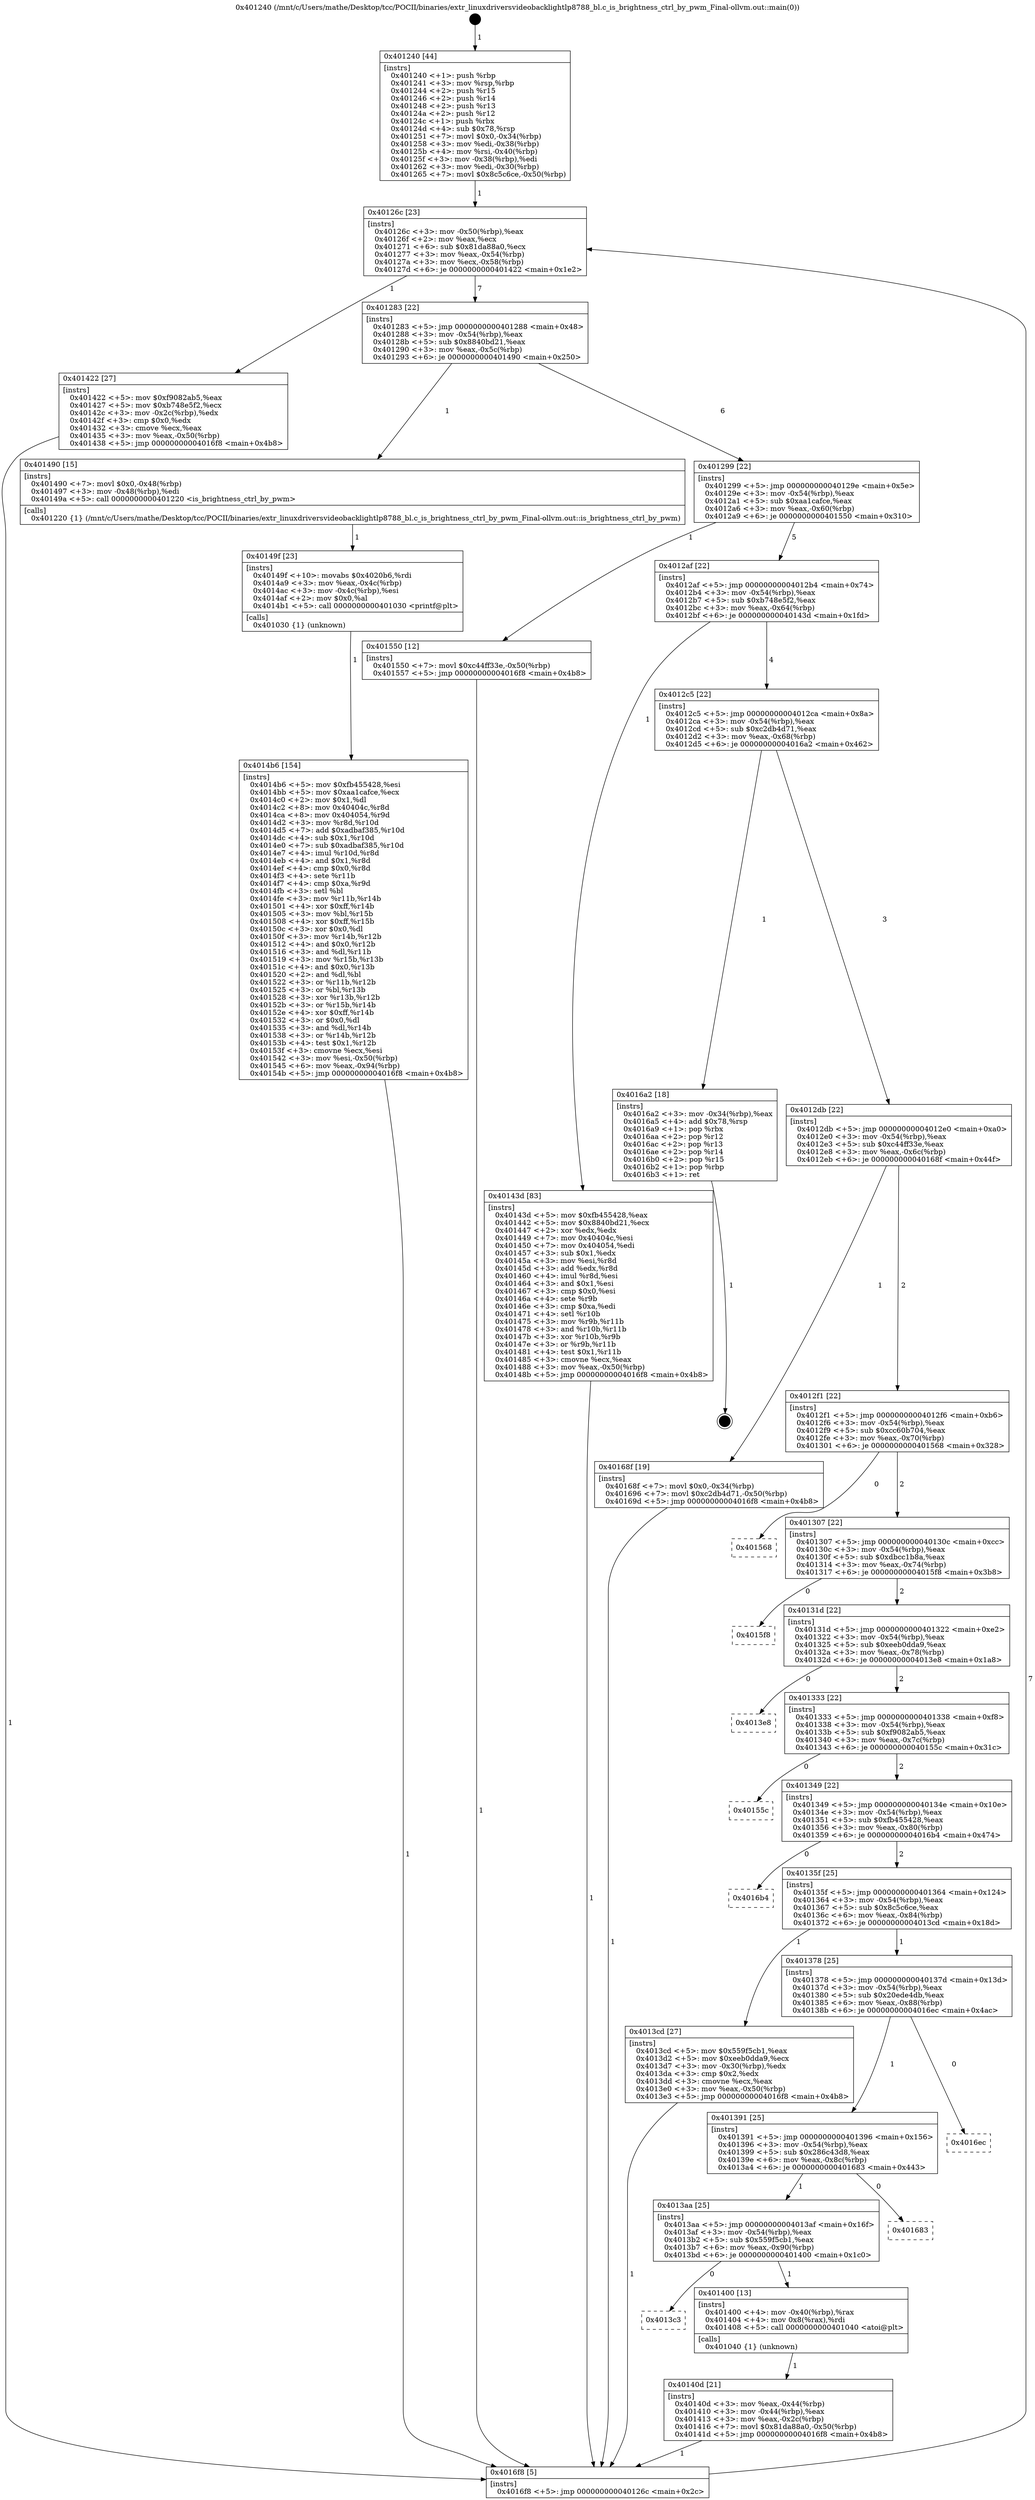 digraph "0x401240" {
  label = "0x401240 (/mnt/c/Users/mathe/Desktop/tcc/POCII/binaries/extr_linuxdriversvideobacklightlp8788_bl.c_is_brightness_ctrl_by_pwm_Final-ollvm.out::main(0))"
  labelloc = "t"
  node[shape=record]

  Entry [label="",width=0.3,height=0.3,shape=circle,fillcolor=black,style=filled]
  "0x40126c" [label="{
     0x40126c [23]\l
     | [instrs]\l
     &nbsp;&nbsp;0x40126c \<+3\>: mov -0x50(%rbp),%eax\l
     &nbsp;&nbsp;0x40126f \<+2\>: mov %eax,%ecx\l
     &nbsp;&nbsp;0x401271 \<+6\>: sub $0x81da88a0,%ecx\l
     &nbsp;&nbsp;0x401277 \<+3\>: mov %eax,-0x54(%rbp)\l
     &nbsp;&nbsp;0x40127a \<+3\>: mov %ecx,-0x58(%rbp)\l
     &nbsp;&nbsp;0x40127d \<+6\>: je 0000000000401422 \<main+0x1e2\>\l
  }"]
  "0x401422" [label="{
     0x401422 [27]\l
     | [instrs]\l
     &nbsp;&nbsp;0x401422 \<+5\>: mov $0xf9082ab5,%eax\l
     &nbsp;&nbsp;0x401427 \<+5\>: mov $0xb748e5f2,%ecx\l
     &nbsp;&nbsp;0x40142c \<+3\>: mov -0x2c(%rbp),%edx\l
     &nbsp;&nbsp;0x40142f \<+3\>: cmp $0x0,%edx\l
     &nbsp;&nbsp;0x401432 \<+3\>: cmove %ecx,%eax\l
     &nbsp;&nbsp;0x401435 \<+3\>: mov %eax,-0x50(%rbp)\l
     &nbsp;&nbsp;0x401438 \<+5\>: jmp 00000000004016f8 \<main+0x4b8\>\l
  }"]
  "0x401283" [label="{
     0x401283 [22]\l
     | [instrs]\l
     &nbsp;&nbsp;0x401283 \<+5\>: jmp 0000000000401288 \<main+0x48\>\l
     &nbsp;&nbsp;0x401288 \<+3\>: mov -0x54(%rbp),%eax\l
     &nbsp;&nbsp;0x40128b \<+5\>: sub $0x8840bd21,%eax\l
     &nbsp;&nbsp;0x401290 \<+3\>: mov %eax,-0x5c(%rbp)\l
     &nbsp;&nbsp;0x401293 \<+6\>: je 0000000000401490 \<main+0x250\>\l
  }"]
  Exit [label="",width=0.3,height=0.3,shape=circle,fillcolor=black,style=filled,peripheries=2]
  "0x401490" [label="{
     0x401490 [15]\l
     | [instrs]\l
     &nbsp;&nbsp;0x401490 \<+7\>: movl $0x0,-0x48(%rbp)\l
     &nbsp;&nbsp;0x401497 \<+3\>: mov -0x48(%rbp),%edi\l
     &nbsp;&nbsp;0x40149a \<+5\>: call 0000000000401220 \<is_brightness_ctrl_by_pwm\>\l
     | [calls]\l
     &nbsp;&nbsp;0x401220 \{1\} (/mnt/c/Users/mathe/Desktop/tcc/POCII/binaries/extr_linuxdriversvideobacklightlp8788_bl.c_is_brightness_ctrl_by_pwm_Final-ollvm.out::is_brightness_ctrl_by_pwm)\l
  }"]
  "0x401299" [label="{
     0x401299 [22]\l
     | [instrs]\l
     &nbsp;&nbsp;0x401299 \<+5\>: jmp 000000000040129e \<main+0x5e\>\l
     &nbsp;&nbsp;0x40129e \<+3\>: mov -0x54(%rbp),%eax\l
     &nbsp;&nbsp;0x4012a1 \<+5\>: sub $0xaa1cafce,%eax\l
     &nbsp;&nbsp;0x4012a6 \<+3\>: mov %eax,-0x60(%rbp)\l
     &nbsp;&nbsp;0x4012a9 \<+6\>: je 0000000000401550 \<main+0x310\>\l
  }"]
  "0x4014b6" [label="{
     0x4014b6 [154]\l
     | [instrs]\l
     &nbsp;&nbsp;0x4014b6 \<+5\>: mov $0xfb455428,%esi\l
     &nbsp;&nbsp;0x4014bb \<+5\>: mov $0xaa1cafce,%ecx\l
     &nbsp;&nbsp;0x4014c0 \<+2\>: mov $0x1,%dl\l
     &nbsp;&nbsp;0x4014c2 \<+8\>: mov 0x40404c,%r8d\l
     &nbsp;&nbsp;0x4014ca \<+8\>: mov 0x404054,%r9d\l
     &nbsp;&nbsp;0x4014d2 \<+3\>: mov %r8d,%r10d\l
     &nbsp;&nbsp;0x4014d5 \<+7\>: add $0xadbaf385,%r10d\l
     &nbsp;&nbsp;0x4014dc \<+4\>: sub $0x1,%r10d\l
     &nbsp;&nbsp;0x4014e0 \<+7\>: sub $0xadbaf385,%r10d\l
     &nbsp;&nbsp;0x4014e7 \<+4\>: imul %r10d,%r8d\l
     &nbsp;&nbsp;0x4014eb \<+4\>: and $0x1,%r8d\l
     &nbsp;&nbsp;0x4014ef \<+4\>: cmp $0x0,%r8d\l
     &nbsp;&nbsp;0x4014f3 \<+4\>: sete %r11b\l
     &nbsp;&nbsp;0x4014f7 \<+4\>: cmp $0xa,%r9d\l
     &nbsp;&nbsp;0x4014fb \<+3\>: setl %bl\l
     &nbsp;&nbsp;0x4014fe \<+3\>: mov %r11b,%r14b\l
     &nbsp;&nbsp;0x401501 \<+4\>: xor $0xff,%r14b\l
     &nbsp;&nbsp;0x401505 \<+3\>: mov %bl,%r15b\l
     &nbsp;&nbsp;0x401508 \<+4\>: xor $0xff,%r15b\l
     &nbsp;&nbsp;0x40150c \<+3\>: xor $0x0,%dl\l
     &nbsp;&nbsp;0x40150f \<+3\>: mov %r14b,%r12b\l
     &nbsp;&nbsp;0x401512 \<+4\>: and $0x0,%r12b\l
     &nbsp;&nbsp;0x401516 \<+3\>: and %dl,%r11b\l
     &nbsp;&nbsp;0x401519 \<+3\>: mov %r15b,%r13b\l
     &nbsp;&nbsp;0x40151c \<+4\>: and $0x0,%r13b\l
     &nbsp;&nbsp;0x401520 \<+2\>: and %dl,%bl\l
     &nbsp;&nbsp;0x401522 \<+3\>: or %r11b,%r12b\l
     &nbsp;&nbsp;0x401525 \<+3\>: or %bl,%r13b\l
     &nbsp;&nbsp;0x401528 \<+3\>: xor %r13b,%r12b\l
     &nbsp;&nbsp;0x40152b \<+3\>: or %r15b,%r14b\l
     &nbsp;&nbsp;0x40152e \<+4\>: xor $0xff,%r14b\l
     &nbsp;&nbsp;0x401532 \<+3\>: or $0x0,%dl\l
     &nbsp;&nbsp;0x401535 \<+3\>: and %dl,%r14b\l
     &nbsp;&nbsp;0x401538 \<+3\>: or %r14b,%r12b\l
     &nbsp;&nbsp;0x40153b \<+4\>: test $0x1,%r12b\l
     &nbsp;&nbsp;0x40153f \<+3\>: cmovne %ecx,%esi\l
     &nbsp;&nbsp;0x401542 \<+3\>: mov %esi,-0x50(%rbp)\l
     &nbsp;&nbsp;0x401545 \<+6\>: mov %eax,-0x94(%rbp)\l
     &nbsp;&nbsp;0x40154b \<+5\>: jmp 00000000004016f8 \<main+0x4b8\>\l
  }"]
  "0x401550" [label="{
     0x401550 [12]\l
     | [instrs]\l
     &nbsp;&nbsp;0x401550 \<+7\>: movl $0xc44ff33e,-0x50(%rbp)\l
     &nbsp;&nbsp;0x401557 \<+5\>: jmp 00000000004016f8 \<main+0x4b8\>\l
  }"]
  "0x4012af" [label="{
     0x4012af [22]\l
     | [instrs]\l
     &nbsp;&nbsp;0x4012af \<+5\>: jmp 00000000004012b4 \<main+0x74\>\l
     &nbsp;&nbsp;0x4012b4 \<+3\>: mov -0x54(%rbp),%eax\l
     &nbsp;&nbsp;0x4012b7 \<+5\>: sub $0xb748e5f2,%eax\l
     &nbsp;&nbsp;0x4012bc \<+3\>: mov %eax,-0x64(%rbp)\l
     &nbsp;&nbsp;0x4012bf \<+6\>: je 000000000040143d \<main+0x1fd\>\l
  }"]
  "0x40149f" [label="{
     0x40149f [23]\l
     | [instrs]\l
     &nbsp;&nbsp;0x40149f \<+10\>: movabs $0x4020b6,%rdi\l
     &nbsp;&nbsp;0x4014a9 \<+3\>: mov %eax,-0x4c(%rbp)\l
     &nbsp;&nbsp;0x4014ac \<+3\>: mov -0x4c(%rbp),%esi\l
     &nbsp;&nbsp;0x4014af \<+2\>: mov $0x0,%al\l
     &nbsp;&nbsp;0x4014b1 \<+5\>: call 0000000000401030 \<printf@plt\>\l
     | [calls]\l
     &nbsp;&nbsp;0x401030 \{1\} (unknown)\l
  }"]
  "0x40143d" [label="{
     0x40143d [83]\l
     | [instrs]\l
     &nbsp;&nbsp;0x40143d \<+5\>: mov $0xfb455428,%eax\l
     &nbsp;&nbsp;0x401442 \<+5\>: mov $0x8840bd21,%ecx\l
     &nbsp;&nbsp;0x401447 \<+2\>: xor %edx,%edx\l
     &nbsp;&nbsp;0x401449 \<+7\>: mov 0x40404c,%esi\l
     &nbsp;&nbsp;0x401450 \<+7\>: mov 0x404054,%edi\l
     &nbsp;&nbsp;0x401457 \<+3\>: sub $0x1,%edx\l
     &nbsp;&nbsp;0x40145a \<+3\>: mov %esi,%r8d\l
     &nbsp;&nbsp;0x40145d \<+3\>: add %edx,%r8d\l
     &nbsp;&nbsp;0x401460 \<+4\>: imul %r8d,%esi\l
     &nbsp;&nbsp;0x401464 \<+3\>: and $0x1,%esi\l
     &nbsp;&nbsp;0x401467 \<+3\>: cmp $0x0,%esi\l
     &nbsp;&nbsp;0x40146a \<+4\>: sete %r9b\l
     &nbsp;&nbsp;0x40146e \<+3\>: cmp $0xa,%edi\l
     &nbsp;&nbsp;0x401471 \<+4\>: setl %r10b\l
     &nbsp;&nbsp;0x401475 \<+3\>: mov %r9b,%r11b\l
     &nbsp;&nbsp;0x401478 \<+3\>: and %r10b,%r11b\l
     &nbsp;&nbsp;0x40147b \<+3\>: xor %r10b,%r9b\l
     &nbsp;&nbsp;0x40147e \<+3\>: or %r9b,%r11b\l
     &nbsp;&nbsp;0x401481 \<+4\>: test $0x1,%r11b\l
     &nbsp;&nbsp;0x401485 \<+3\>: cmovne %ecx,%eax\l
     &nbsp;&nbsp;0x401488 \<+3\>: mov %eax,-0x50(%rbp)\l
     &nbsp;&nbsp;0x40148b \<+5\>: jmp 00000000004016f8 \<main+0x4b8\>\l
  }"]
  "0x4012c5" [label="{
     0x4012c5 [22]\l
     | [instrs]\l
     &nbsp;&nbsp;0x4012c5 \<+5\>: jmp 00000000004012ca \<main+0x8a\>\l
     &nbsp;&nbsp;0x4012ca \<+3\>: mov -0x54(%rbp),%eax\l
     &nbsp;&nbsp;0x4012cd \<+5\>: sub $0xc2db4d71,%eax\l
     &nbsp;&nbsp;0x4012d2 \<+3\>: mov %eax,-0x68(%rbp)\l
     &nbsp;&nbsp;0x4012d5 \<+6\>: je 00000000004016a2 \<main+0x462\>\l
  }"]
  "0x40140d" [label="{
     0x40140d [21]\l
     | [instrs]\l
     &nbsp;&nbsp;0x40140d \<+3\>: mov %eax,-0x44(%rbp)\l
     &nbsp;&nbsp;0x401410 \<+3\>: mov -0x44(%rbp),%eax\l
     &nbsp;&nbsp;0x401413 \<+3\>: mov %eax,-0x2c(%rbp)\l
     &nbsp;&nbsp;0x401416 \<+7\>: movl $0x81da88a0,-0x50(%rbp)\l
     &nbsp;&nbsp;0x40141d \<+5\>: jmp 00000000004016f8 \<main+0x4b8\>\l
  }"]
  "0x4016a2" [label="{
     0x4016a2 [18]\l
     | [instrs]\l
     &nbsp;&nbsp;0x4016a2 \<+3\>: mov -0x34(%rbp),%eax\l
     &nbsp;&nbsp;0x4016a5 \<+4\>: add $0x78,%rsp\l
     &nbsp;&nbsp;0x4016a9 \<+1\>: pop %rbx\l
     &nbsp;&nbsp;0x4016aa \<+2\>: pop %r12\l
     &nbsp;&nbsp;0x4016ac \<+2\>: pop %r13\l
     &nbsp;&nbsp;0x4016ae \<+2\>: pop %r14\l
     &nbsp;&nbsp;0x4016b0 \<+2\>: pop %r15\l
     &nbsp;&nbsp;0x4016b2 \<+1\>: pop %rbp\l
     &nbsp;&nbsp;0x4016b3 \<+1\>: ret\l
  }"]
  "0x4012db" [label="{
     0x4012db [22]\l
     | [instrs]\l
     &nbsp;&nbsp;0x4012db \<+5\>: jmp 00000000004012e0 \<main+0xa0\>\l
     &nbsp;&nbsp;0x4012e0 \<+3\>: mov -0x54(%rbp),%eax\l
     &nbsp;&nbsp;0x4012e3 \<+5\>: sub $0xc44ff33e,%eax\l
     &nbsp;&nbsp;0x4012e8 \<+3\>: mov %eax,-0x6c(%rbp)\l
     &nbsp;&nbsp;0x4012eb \<+6\>: je 000000000040168f \<main+0x44f\>\l
  }"]
  "0x4013c3" [label="{
     0x4013c3\l
  }", style=dashed]
  "0x40168f" [label="{
     0x40168f [19]\l
     | [instrs]\l
     &nbsp;&nbsp;0x40168f \<+7\>: movl $0x0,-0x34(%rbp)\l
     &nbsp;&nbsp;0x401696 \<+7\>: movl $0xc2db4d71,-0x50(%rbp)\l
     &nbsp;&nbsp;0x40169d \<+5\>: jmp 00000000004016f8 \<main+0x4b8\>\l
  }"]
  "0x4012f1" [label="{
     0x4012f1 [22]\l
     | [instrs]\l
     &nbsp;&nbsp;0x4012f1 \<+5\>: jmp 00000000004012f6 \<main+0xb6\>\l
     &nbsp;&nbsp;0x4012f6 \<+3\>: mov -0x54(%rbp),%eax\l
     &nbsp;&nbsp;0x4012f9 \<+5\>: sub $0xcc60b704,%eax\l
     &nbsp;&nbsp;0x4012fe \<+3\>: mov %eax,-0x70(%rbp)\l
     &nbsp;&nbsp;0x401301 \<+6\>: je 0000000000401568 \<main+0x328\>\l
  }"]
  "0x401400" [label="{
     0x401400 [13]\l
     | [instrs]\l
     &nbsp;&nbsp;0x401400 \<+4\>: mov -0x40(%rbp),%rax\l
     &nbsp;&nbsp;0x401404 \<+4\>: mov 0x8(%rax),%rdi\l
     &nbsp;&nbsp;0x401408 \<+5\>: call 0000000000401040 \<atoi@plt\>\l
     | [calls]\l
     &nbsp;&nbsp;0x401040 \{1\} (unknown)\l
  }"]
  "0x401568" [label="{
     0x401568\l
  }", style=dashed]
  "0x401307" [label="{
     0x401307 [22]\l
     | [instrs]\l
     &nbsp;&nbsp;0x401307 \<+5\>: jmp 000000000040130c \<main+0xcc\>\l
     &nbsp;&nbsp;0x40130c \<+3\>: mov -0x54(%rbp),%eax\l
     &nbsp;&nbsp;0x40130f \<+5\>: sub $0xdbcc1b8a,%eax\l
     &nbsp;&nbsp;0x401314 \<+3\>: mov %eax,-0x74(%rbp)\l
     &nbsp;&nbsp;0x401317 \<+6\>: je 00000000004015f8 \<main+0x3b8\>\l
  }"]
  "0x4013aa" [label="{
     0x4013aa [25]\l
     | [instrs]\l
     &nbsp;&nbsp;0x4013aa \<+5\>: jmp 00000000004013af \<main+0x16f\>\l
     &nbsp;&nbsp;0x4013af \<+3\>: mov -0x54(%rbp),%eax\l
     &nbsp;&nbsp;0x4013b2 \<+5\>: sub $0x559f5cb1,%eax\l
     &nbsp;&nbsp;0x4013b7 \<+6\>: mov %eax,-0x90(%rbp)\l
     &nbsp;&nbsp;0x4013bd \<+6\>: je 0000000000401400 \<main+0x1c0\>\l
  }"]
  "0x4015f8" [label="{
     0x4015f8\l
  }", style=dashed]
  "0x40131d" [label="{
     0x40131d [22]\l
     | [instrs]\l
     &nbsp;&nbsp;0x40131d \<+5\>: jmp 0000000000401322 \<main+0xe2\>\l
     &nbsp;&nbsp;0x401322 \<+3\>: mov -0x54(%rbp),%eax\l
     &nbsp;&nbsp;0x401325 \<+5\>: sub $0xeeb0dda9,%eax\l
     &nbsp;&nbsp;0x40132a \<+3\>: mov %eax,-0x78(%rbp)\l
     &nbsp;&nbsp;0x40132d \<+6\>: je 00000000004013e8 \<main+0x1a8\>\l
  }"]
  "0x401683" [label="{
     0x401683\l
  }", style=dashed]
  "0x4013e8" [label="{
     0x4013e8\l
  }", style=dashed]
  "0x401333" [label="{
     0x401333 [22]\l
     | [instrs]\l
     &nbsp;&nbsp;0x401333 \<+5\>: jmp 0000000000401338 \<main+0xf8\>\l
     &nbsp;&nbsp;0x401338 \<+3\>: mov -0x54(%rbp),%eax\l
     &nbsp;&nbsp;0x40133b \<+5\>: sub $0xf9082ab5,%eax\l
     &nbsp;&nbsp;0x401340 \<+3\>: mov %eax,-0x7c(%rbp)\l
     &nbsp;&nbsp;0x401343 \<+6\>: je 000000000040155c \<main+0x31c\>\l
  }"]
  "0x401391" [label="{
     0x401391 [25]\l
     | [instrs]\l
     &nbsp;&nbsp;0x401391 \<+5\>: jmp 0000000000401396 \<main+0x156\>\l
     &nbsp;&nbsp;0x401396 \<+3\>: mov -0x54(%rbp),%eax\l
     &nbsp;&nbsp;0x401399 \<+5\>: sub $0x286c43d8,%eax\l
     &nbsp;&nbsp;0x40139e \<+6\>: mov %eax,-0x8c(%rbp)\l
     &nbsp;&nbsp;0x4013a4 \<+6\>: je 0000000000401683 \<main+0x443\>\l
  }"]
  "0x40155c" [label="{
     0x40155c\l
  }", style=dashed]
  "0x401349" [label="{
     0x401349 [22]\l
     | [instrs]\l
     &nbsp;&nbsp;0x401349 \<+5\>: jmp 000000000040134e \<main+0x10e\>\l
     &nbsp;&nbsp;0x40134e \<+3\>: mov -0x54(%rbp),%eax\l
     &nbsp;&nbsp;0x401351 \<+5\>: sub $0xfb455428,%eax\l
     &nbsp;&nbsp;0x401356 \<+3\>: mov %eax,-0x80(%rbp)\l
     &nbsp;&nbsp;0x401359 \<+6\>: je 00000000004016b4 \<main+0x474\>\l
  }"]
  "0x4016ec" [label="{
     0x4016ec\l
  }", style=dashed]
  "0x4016b4" [label="{
     0x4016b4\l
  }", style=dashed]
  "0x40135f" [label="{
     0x40135f [25]\l
     | [instrs]\l
     &nbsp;&nbsp;0x40135f \<+5\>: jmp 0000000000401364 \<main+0x124\>\l
     &nbsp;&nbsp;0x401364 \<+3\>: mov -0x54(%rbp),%eax\l
     &nbsp;&nbsp;0x401367 \<+5\>: sub $0x8c5c6ce,%eax\l
     &nbsp;&nbsp;0x40136c \<+6\>: mov %eax,-0x84(%rbp)\l
     &nbsp;&nbsp;0x401372 \<+6\>: je 00000000004013cd \<main+0x18d\>\l
  }"]
  "0x401240" [label="{
     0x401240 [44]\l
     | [instrs]\l
     &nbsp;&nbsp;0x401240 \<+1\>: push %rbp\l
     &nbsp;&nbsp;0x401241 \<+3\>: mov %rsp,%rbp\l
     &nbsp;&nbsp;0x401244 \<+2\>: push %r15\l
     &nbsp;&nbsp;0x401246 \<+2\>: push %r14\l
     &nbsp;&nbsp;0x401248 \<+2\>: push %r13\l
     &nbsp;&nbsp;0x40124a \<+2\>: push %r12\l
     &nbsp;&nbsp;0x40124c \<+1\>: push %rbx\l
     &nbsp;&nbsp;0x40124d \<+4\>: sub $0x78,%rsp\l
     &nbsp;&nbsp;0x401251 \<+7\>: movl $0x0,-0x34(%rbp)\l
     &nbsp;&nbsp;0x401258 \<+3\>: mov %edi,-0x38(%rbp)\l
     &nbsp;&nbsp;0x40125b \<+4\>: mov %rsi,-0x40(%rbp)\l
     &nbsp;&nbsp;0x40125f \<+3\>: mov -0x38(%rbp),%edi\l
     &nbsp;&nbsp;0x401262 \<+3\>: mov %edi,-0x30(%rbp)\l
     &nbsp;&nbsp;0x401265 \<+7\>: movl $0x8c5c6ce,-0x50(%rbp)\l
  }"]
  "0x4013cd" [label="{
     0x4013cd [27]\l
     | [instrs]\l
     &nbsp;&nbsp;0x4013cd \<+5\>: mov $0x559f5cb1,%eax\l
     &nbsp;&nbsp;0x4013d2 \<+5\>: mov $0xeeb0dda9,%ecx\l
     &nbsp;&nbsp;0x4013d7 \<+3\>: mov -0x30(%rbp),%edx\l
     &nbsp;&nbsp;0x4013da \<+3\>: cmp $0x2,%edx\l
     &nbsp;&nbsp;0x4013dd \<+3\>: cmovne %ecx,%eax\l
     &nbsp;&nbsp;0x4013e0 \<+3\>: mov %eax,-0x50(%rbp)\l
     &nbsp;&nbsp;0x4013e3 \<+5\>: jmp 00000000004016f8 \<main+0x4b8\>\l
  }"]
  "0x401378" [label="{
     0x401378 [25]\l
     | [instrs]\l
     &nbsp;&nbsp;0x401378 \<+5\>: jmp 000000000040137d \<main+0x13d\>\l
     &nbsp;&nbsp;0x40137d \<+3\>: mov -0x54(%rbp),%eax\l
     &nbsp;&nbsp;0x401380 \<+5\>: sub $0x20ede4db,%eax\l
     &nbsp;&nbsp;0x401385 \<+6\>: mov %eax,-0x88(%rbp)\l
     &nbsp;&nbsp;0x40138b \<+6\>: je 00000000004016ec \<main+0x4ac\>\l
  }"]
  "0x4016f8" [label="{
     0x4016f8 [5]\l
     | [instrs]\l
     &nbsp;&nbsp;0x4016f8 \<+5\>: jmp 000000000040126c \<main+0x2c\>\l
  }"]
  Entry -> "0x401240" [label=" 1"]
  "0x40126c" -> "0x401422" [label=" 1"]
  "0x40126c" -> "0x401283" [label=" 7"]
  "0x4016a2" -> Exit [label=" 1"]
  "0x401283" -> "0x401490" [label=" 1"]
  "0x401283" -> "0x401299" [label=" 6"]
  "0x40168f" -> "0x4016f8" [label=" 1"]
  "0x401299" -> "0x401550" [label=" 1"]
  "0x401299" -> "0x4012af" [label=" 5"]
  "0x401550" -> "0x4016f8" [label=" 1"]
  "0x4012af" -> "0x40143d" [label=" 1"]
  "0x4012af" -> "0x4012c5" [label=" 4"]
  "0x4014b6" -> "0x4016f8" [label=" 1"]
  "0x4012c5" -> "0x4016a2" [label=" 1"]
  "0x4012c5" -> "0x4012db" [label=" 3"]
  "0x40149f" -> "0x4014b6" [label=" 1"]
  "0x4012db" -> "0x40168f" [label=" 1"]
  "0x4012db" -> "0x4012f1" [label=" 2"]
  "0x401490" -> "0x40149f" [label=" 1"]
  "0x4012f1" -> "0x401568" [label=" 0"]
  "0x4012f1" -> "0x401307" [label=" 2"]
  "0x40143d" -> "0x4016f8" [label=" 1"]
  "0x401307" -> "0x4015f8" [label=" 0"]
  "0x401307" -> "0x40131d" [label=" 2"]
  "0x40140d" -> "0x4016f8" [label=" 1"]
  "0x40131d" -> "0x4013e8" [label=" 0"]
  "0x40131d" -> "0x401333" [label=" 2"]
  "0x401400" -> "0x40140d" [label=" 1"]
  "0x401333" -> "0x40155c" [label=" 0"]
  "0x401333" -> "0x401349" [label=" 2"]
  "0x4013aa" -> "0x401400" [label=" 1"]
  "0x401349" -> "0x4016b4" [label=" 0"]
  "0x401349" -> "0x40135f" [label=" 2"]
  "0x401422" -> "0x4016f8" [label=" 1"]
  "0x40135f" -> "0x4013cd" [label=" 1"]
  "0x40135f" -> "0x401378" [label=" 1"]
  "0x4013cd" -> "0x4016f8" [label=" 1"]
  "0x401240" -> "0x40126c" [label=" 1"]
  "0x4016f8" -> "0x40126c" [label=" 7"]
  "0x401391" -> "0x4013aa" [label=" 1"]
  "0x401378" -> "0x4016ec" [label=" 0"]
  "0x401378" -> "0x401391" [label=" 1"]
  "0x4013aa" -> "0x4013c3" [label=" 0"]
  "0x401391" -> "0x401683" [label=" 0"]
}
